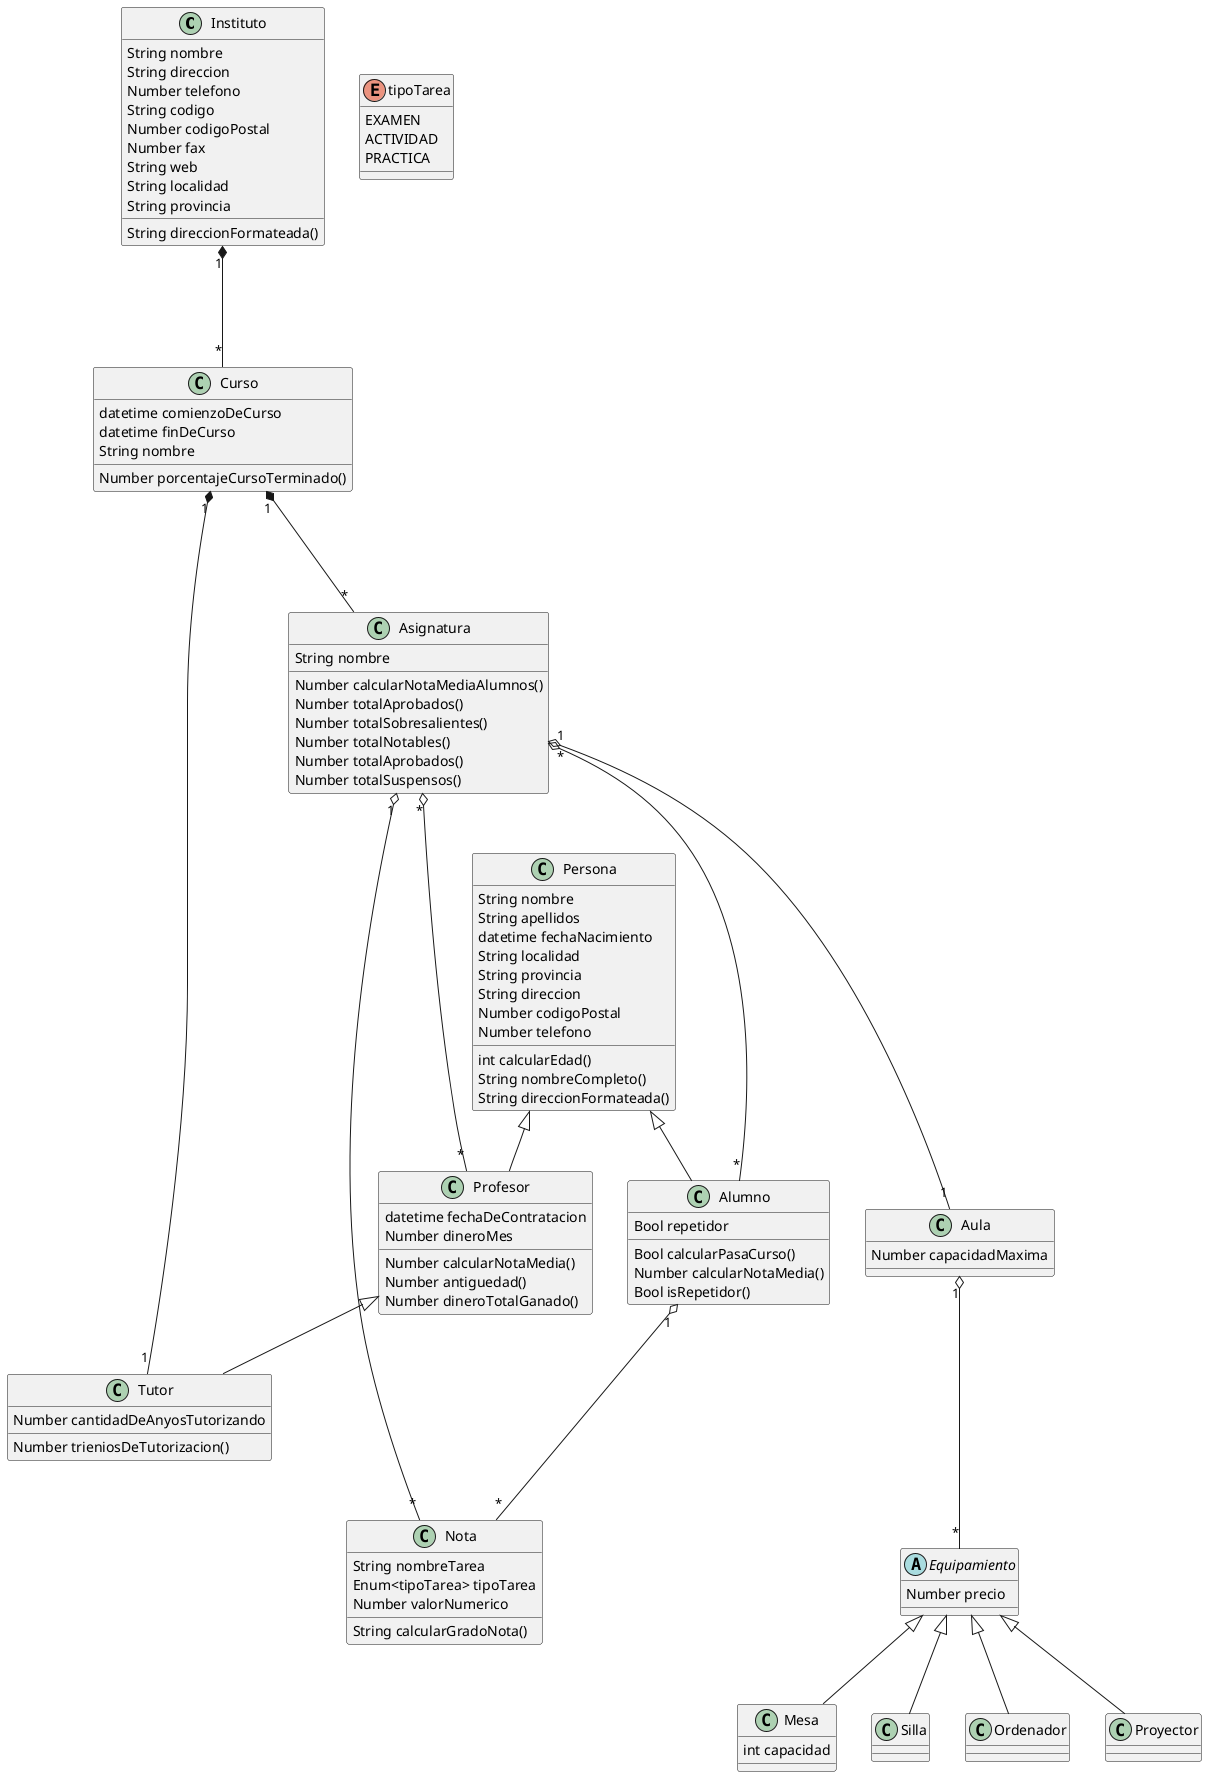 @startuml DiagramaClases

Instituto "1" *--- "*" Curso
Curso "1" *--- "*" Asignatura
Curso  "1" *--- "1" Tutor
Asignatura "*" o--- "*" Profesor
Asignatura "*" o--- "*" Alumno
Asignatura "1" o--- "1" Aula
Aula "1" o--- "*" Equipamiento
Alumno "1" o--- "*" Nota
Asignatura "1" o--- "*" Nota

Persona <|-- Profesor
Persona <|-- Alumno
Profesor <|-- Tutor
Equipamiento <|-- Mesa
Equipamiento <|-- Silla
Equipamiento <|-- Ordenador
Equipamiento <|-- Proyector


class Persona {
    String nombre
    String apellidos
    datetime fechaNacimiento
    String localidad
    String provincia
    String direccion
    Number codigoPostal
    Number telefono
    int calcularEdad()
    String nombreCompleto()
    String direccionFormateada()
}
class Alumno {
    Bool repetidor
    Bool calcularPasaCurso()
    Number calcularNotaMedia()
    Bool isRepetidor()
}
class Profesor {
    datetime fechaDeContratacion
    Number dineroMes
    Number calcularNotaMedia()
    Number antiguedad()
    Number dineroTotalGanado()
}
class Tutor {
    Number cantidadDeAnyosTutorizando
    Number trieniosDeTutorizacion()
}
class Instituto {
    String nombre
    String direccion
    Number telefono
    String codigo
    Number codigoPostal
    Number fax
    String web
    String localidad
    String provincia
    String direccionFormateada()
}
class Asignatura {
    String nombre
    Number calcularNotaMediaAlumnos()
    Number totalAprobados()
    Number totalSobresalientes()
    Number totalNotables()
    Number totalAprobados()
    Number totalSuspensos()
}
class Curso {
    datetime comienzoDeCurso
    datetime finDeCurso
    String nombre
    Number porcentajeCursoTerminado()
}
class Aula {
    Number capacidadMaxima
    
}
class Nota {
    String nombreTarea
    Enum<tipoTarea> tipoTarea
    Number valorNumerico
    String calcularGradoNota()
}
enum tipoTarea {
  EXAMEN
  ACTIVIDAD
  PRACTICA
}
abstract Equipamiento {
    Number precio
}
class Mesa{
    int capacidad
}
class Silla{

}
@enduml